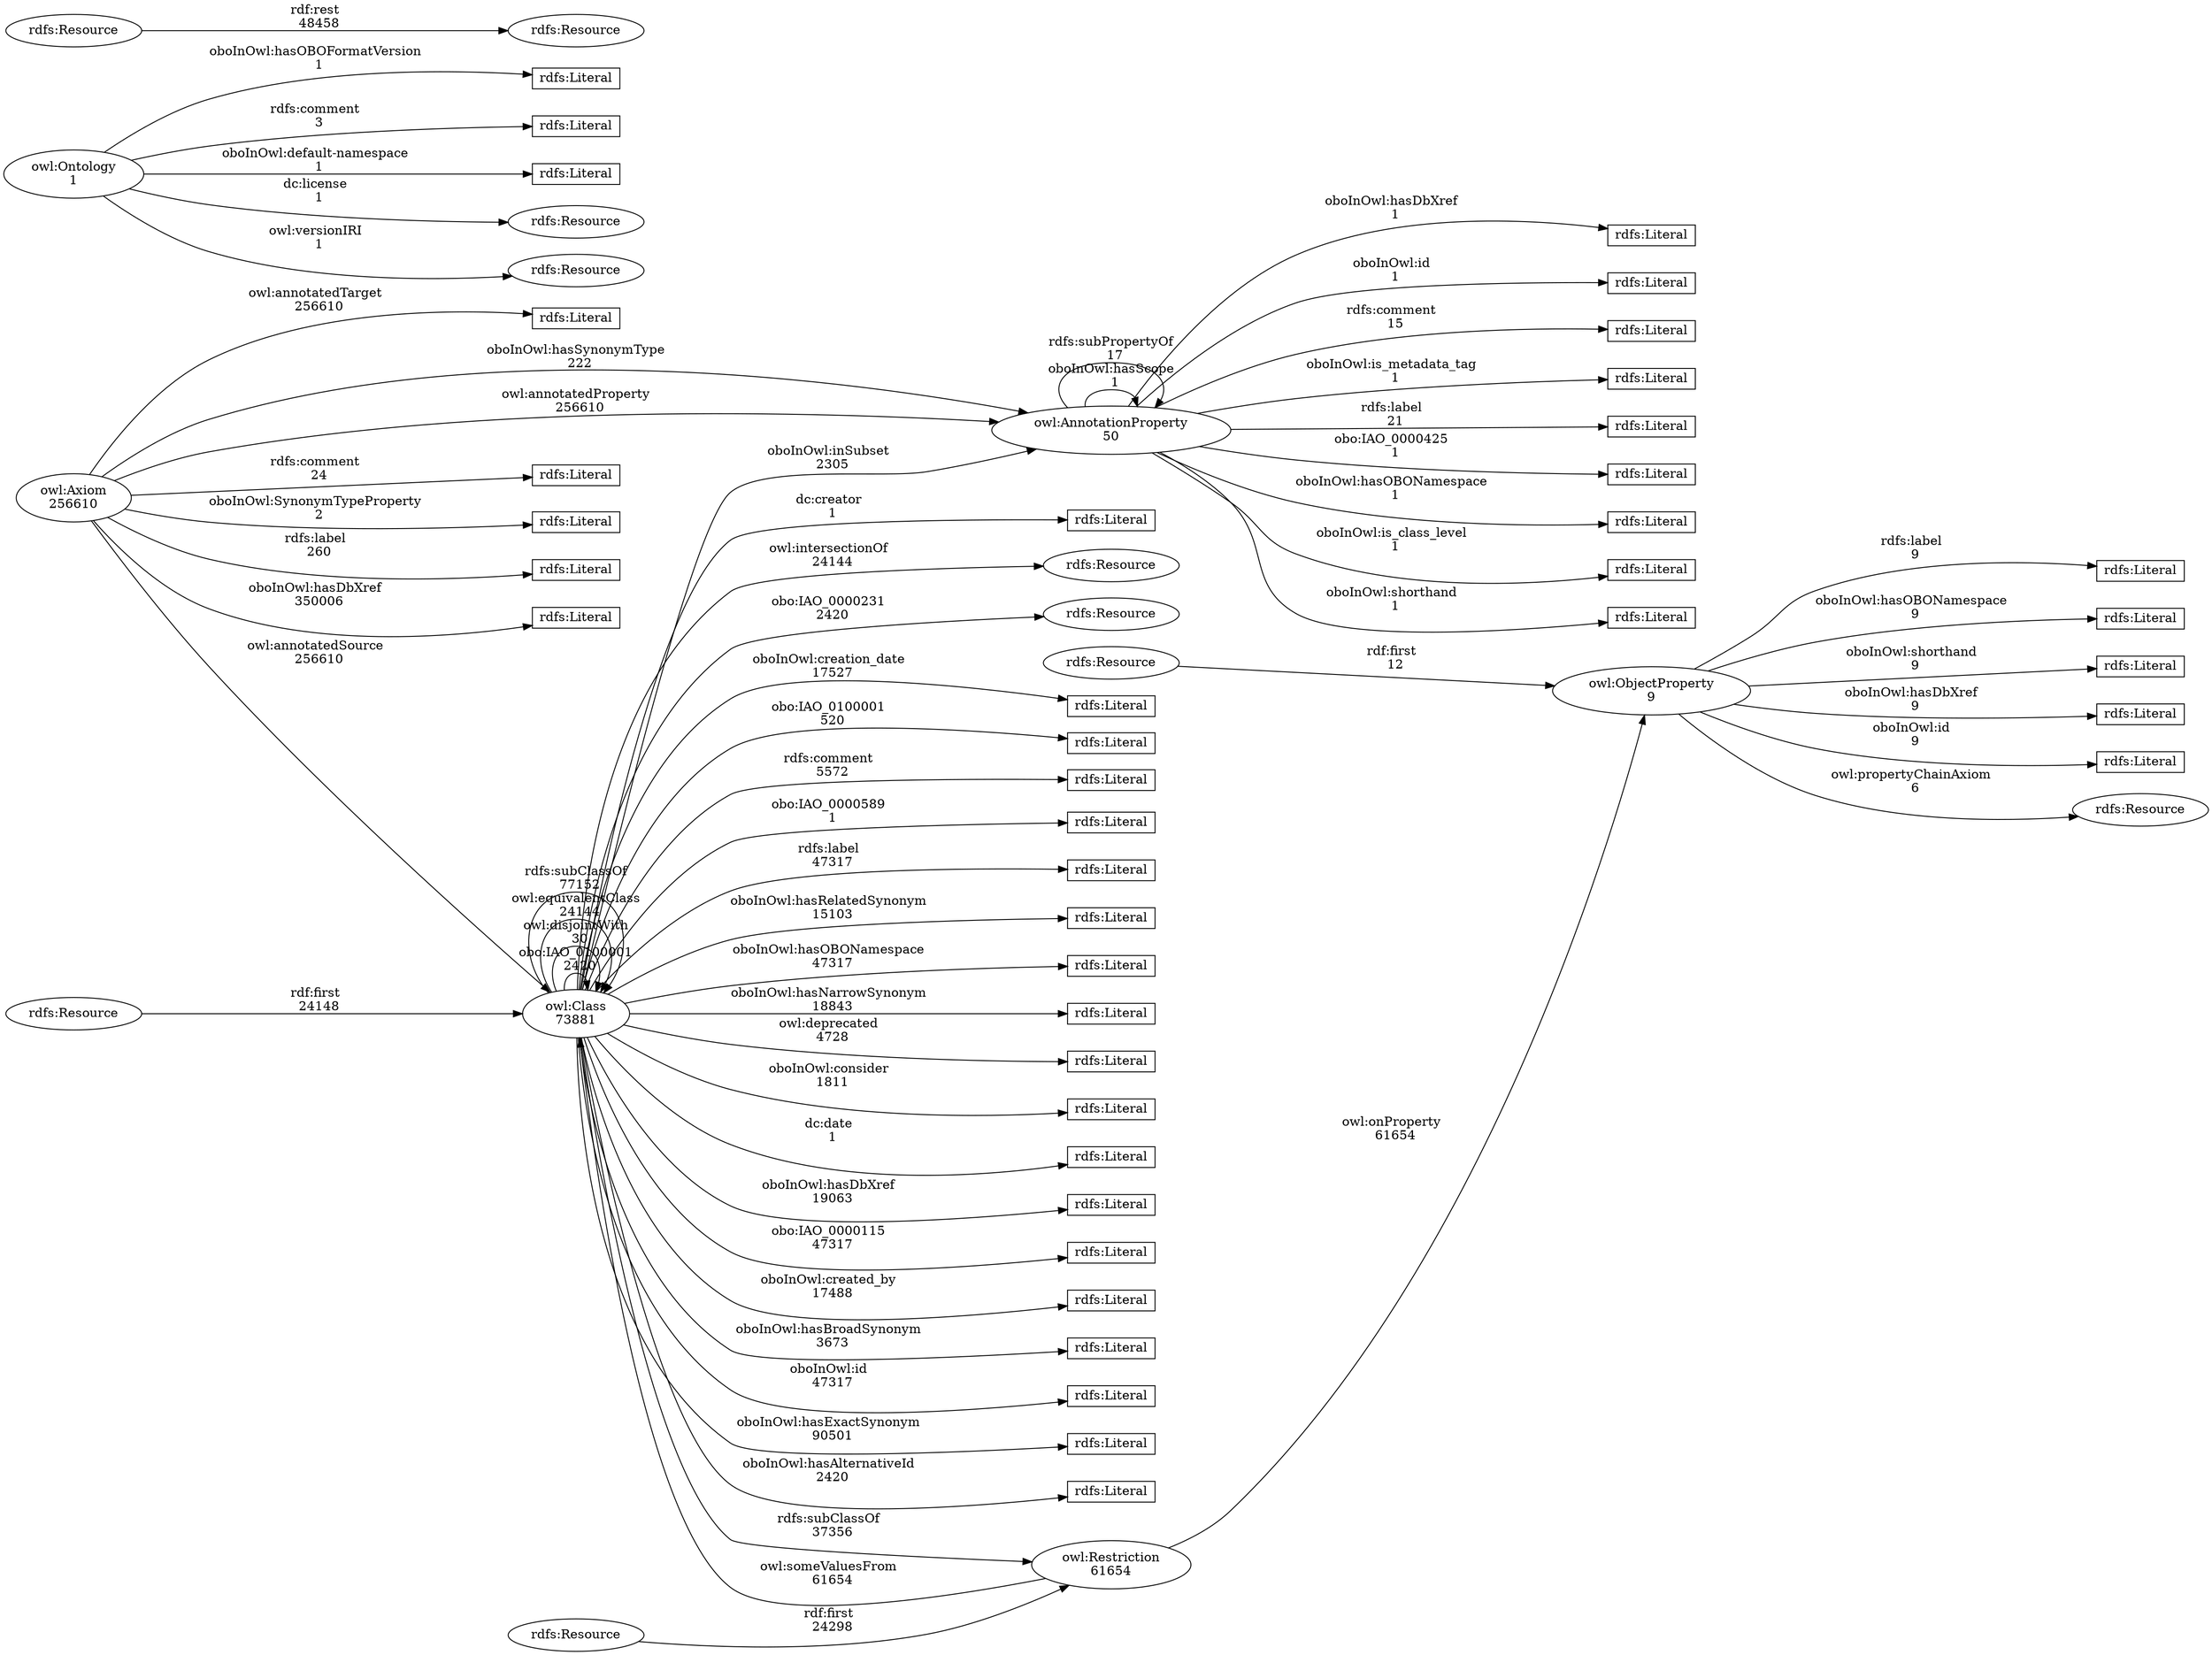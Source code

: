 digraph {
    ranksep=2;
    rankdir="LR";
    charset="utf-8";

    // Class relations with the numbers of edges
    "owl:AnnotationProperty" -> "owl:AnnotationProperty" [ label="oboInOwl:hasScope\n  1"];
    "owl:AnnotationProperty" -> "owl:AnnotationProperty" [ label="rdfs:subPropertyOf\n  17"];
    "owl:AnnotationProperty" -> "rdfs:Literal15" [ label="rdfs:comment\n  15"];
    "owl:AnnotationProperty" -> "rdfs:Literal16" [ label="oboInOwl:is_metadata_tag\n  1"];
    "owl:AnnotationProperty" -> "rdfs:Literal21" [ label="rdfs:label\n  21"];
    "owl:AnnotationProperty" -> "rdfs:Literal22" [ label="obo:IAO_0000425\n  1"];
    "owl:AnnotationProperty" -> "rdfs:Literal27" [ label="oboInOwl:hasOBONamespace\n  1"];
    "owl:AnnotationProperty" -> "rdfs:Literal31" [ label="oboInOwl:is_class_level\n  1"];
    "owl:AnnotationProperty" -> "rdfs:Literal39" [ label="oboInOwl:shorthand\n  1"];
    "owl:AnnotationProperty" -> "rdfs:Literal43" [ label="oboInOwl:hasDbXref\n  1"];
    "owl:AnnotationProperty" -> "rdfs:Literal51" [ label="oboInOwl:id\n  1"];
    "owl:Axiom" -> "owl:AnnotationProperty" [ label="oboInOwl:hasSynonymType\n  222"];
    "owl:Axiom" -> "owl:AnnotationProperty" [ label="owl:annotatedProperty\n  256610"];
    "owl:Axiom" -> "owl:Class" [ label="owl:annotatedSource\n  256610"];
    "owl:Axiom" -> "rdfs:Literal12" [ label="rdfs:comment\n  24"];
    "owl:Axiom" -> "rdfs:Literal17" [ label="oboInOwl:SynonymTypeProperty\n  2"];
    "owl:Axiom" -> "rdfs:Literal19" [ label="rdfs:label\n  260"];
    "owl:Axiom" -> "rdfs:Literal41" [ label="oboInOwl:hasDbXref\n  350006"];
    "owl:Axiom" -> "rdfs:Literal7" [ label="owl:annotatedTarget\n  256610"];
    "owl:Class" -> "owl:AnnotationProperty" [ label="oboInOwl:inSubset\n  2305"];
    "owl:Class" -> "owl:Class" [ label="obo:IAO_0100001\n  2420"];
    "owl:Class" -> "owl:Class" [ label="owl:disjointWith\n  30"];
    "owl:Class" -> "owl:Class" [ label="owl:equivalentClass\n  24144"];
    "owl:Class" -> "owl:Class" [ label="rdfs:subClassOf\n  77152"];
    "owl:Class" -> "owl:Restriction" [ label="rdfs:subClassOf\n  37356"];
    "owl:Class" -> "rdfs:Literal1" [ label="oboInOwl:creation_date\n  17527"];
    "owl:Class" -> "rdfs:Literal11" [ label="obo:IAO_0100001\n  520"];
    "owl:Class" -> "rdfs:Literal13" [ label="rdfs:comment\n  5572"];
    "owl:Class" -> "rdfs:Literal2" [ label="obo:IAO_0000589\n  1"];
    "owl:Class" -> "rdfs:Literal20" [ label="rdfs:label\n  47317"];
    "owl:Class" -> "rdfs:Literal23" [ label="oboInOwl:hasRelatedSynonym\n  15103"];
    "owl:Class" -> "rdfs:Literal26" [ label="oboInOwl:hasOBONamespace\n  47317"];
    "owl:Class" -> "rdfs:Literal3" [ label="oboInOwl:hasNarrowSynonym\n  18843"];
    "owl:Class" -> "rdfs:Literal30" [ label="owl:deprecated\n  4728"];
    "owl:Class" -> "rdfs:Literal36" [ label="oboInOwl:consider\n  1811"];
    "owl:Class" -> "rdfs:Literal4" [ label="dc:date\n  1"];
    "owl:Class" -> "rdfs:Literal42" [ label="oboInOwl:hasDbXref\n  19063"];
    "owl:Class" -> "rdfs:Literal47" [ label="obo:IAO_0000115\n  47317"];
    "owl:Class" -> "rdfs:Literal48" [ label="oboInOwl:created_by\n  17488"];
    "owl:Class" -> "rdfs:Literal5" [ label="oboInOwl:hasBroadSynonym\n  3673"];
    "owl:Class" -> "rdfs:Literal50" [ label="oboInOwl:id\n  47317"];
    "owl:Class" -> "rdfs:Literal6" [ label="oboInOwl:hasExactSynonym\n  90501"];
    "owl:Class" -> "rdfs:Literal8" [ label="oboInOwl:hasAlternativeId\n  2420"];
    "owl:Class" -> "rdfs:Literal9" [ label="dc:creator\n  1"];
    "owl:Class" -> "rdfs:Resource35" [ label="owl:intersectionOf\n  24144"];
    "owl:Class" -> "rdfs:Resource44" [ label="obo:IAO_0000231\n  2420"];
    "owl:ObjectProperty" -> "rdfs:Literal18" [ label="rdfs:label\n  9"];
    "owl:ObjectProperty" -> "rdfs:Literal25" [ label="oboInOwl:hasOBONamespace\n  9"];
    "owl:ObjectProperty" -> "rdfs:Literal38" [ label="oboInOwl:shorthand\n  9"];
    "owl:ObjectProperty" -> "rdfs:Literal40" [ label="oboInOwl:hasDbXref\n  9"];
    "owl:ObjectProperty" -> "rdfs:Literal49" [ label="oboInOwl:id\n  9"];
    "owl:ObjectProperty" -> "rdfs:Resource37" [ label="owl:propertyChainAxiom\n  6"];
    "owl:Ontology" -> "rdfs:Literal10" [ label="oboInOwl:hasOBOFormatVersion\n  1"];
    "owl:Ontology" -> "rdfs:Literal14" [ label="rdfs:comment\n  3"];
    "owl:Ontology" -> "rdfs:Literal46" [ label="oboInOwl:default-namespace\n  1"];
    "owl:Ontology" -> "rdfs:Resource24" [ label="dc:license\n  1"];
    "owl:Ontology" -> "rdfs:Resource45" [ label="owl:versionIRI\n  1"];
    "owl:Restriction" -> "owl:Class" [ label="owl:someValuesFrom\n  61654"];
    "owl:Restriction" -> "owl:ObjectProperty" [ label="owl:onProperty\n  61654"];
    "rdfs:Resource28" -> "rdfs:Resource29" [ label="rdf:rest\n  48458"];
    "rdfs:Resource32" -> "owl:ObjectProperty" [ label="rdf:first\n  12"];
    "rdfs:Resource33" -> "owl:Restriction" [ label="rdf:first\n  24298"];
    "rdfs:Resource34" -> "owl:Class" [ label="rdf:first\n  24148"];

    // The number of entities
    "owl:AnnotationProperty" [ label="owl:AnnotationProperty\n50" ] ;
    "owl:Axiom" [ label="owl:Axiom\n256610" ] ;
    "owl:Class" [ label="owl:Class\n73881" ] ;
    "owl:ObjectProperty" [ label="owl:ObjectProperty\n9" ] ;
    "owl:Ontology" [ label="owl:Ontology\n1" ] ;
    "owl:Restriction" [ label="owl:Restriction\n61654" ] ;
    "rdfs:Literal1" [ label="rdfs:Literal", shape=box, height=0.3 ] ;
    "rdfs:Literal10" [ label="rdfs:Literal", shape=box, height=0.3 ] ;
    "rdfs:Literal11" [ label="rdfs:Literal", shape=box, height=0.3 ] ;
    "rdfs:Literal12" [ label="rdfs:Literal", shape=box, height=0.3 ] ;
    "rdfs:Literal13" [ label="rdfs:Literal", shape=box, height=0.3 ] ;
    "rdfs:Literal14" [ label="rdfs:Literal", shape=box, height=0.3 ] ;
    "rdfs:Literal15" [ label="rdfs:Literal", shape=box, height=0.3 ] ;
    "rdfs:Literal16" [ label="rdfs:Literal", shape=box, height=0.3 ] ;
    "rdfs:Literal17" [ label="rdfs:Literal", shape=box, height=0.3 ] ;
    "rdfs:Literal18" [ label="rdfs:Literal", shape=box, height=0.3 ] ;
    "rdfs:Literal19" [ label="rdfs:Literal", shape=box, height=0.3 ] ;
    "rdfs:Literal2" [ label="rdfs:Literal", shape=box, height=0.3 ] ;
    "rdfs:Literal20" [ label="rdfs:Literal", shape=box, height=0.3 ] ;
    "rdfs:Literal21" [ label="rdfs:Literal", shape=box, height=0.3 ] ;
    "rdfs:Literal22" [ label="rdfs:Literal", shape=box, height=0.3 ] ;
    "rdfs:Literal23" [ label="rdfs:Literal", shape=box, height=0.3 ] ;
    "rdfs:Literal25" [ label="rdfs:Literal", shape=box, height=0.3 ] ;
    "rdfs:Literal26" [ label="rdfs:Literal", shape=box, height=0.3 ] ;
    "rdfs:Literal27" [ label="rdfs:Literal", shape=box, height=0.3 ] ;
    "rdfs:Literal3" [ label="rdfs:Literal", shape=box, height=0.3 ] ;
    "rdfs:Literal30" [ label="rdfs:Literal", shape=box, height=0.3 ] ;
    "rdfs:Literal31" [ label="rdfs:Literal", shape=box, height=0.3 ] ;
    "rdfs:Literal36" [ label="rdfs:Literal", shape=box, height=0.3 ] ;
    "rdfs:Literal38" [ label="rdfs:Literal", shape=box, height=0.3 ] ;
    "rdfs:Literal39" [ label="rdfs:Literal", shape=box, height=0.3 ] ;
    "rdfs:Literal4" [ label="rdfs:Literal", shape=box, height=0.3 ] ;
    "rdfs:Literal40" [ label="rdfs:Literal", shape=box, height=0.3 ] ;
    "rdfs:Literal41" [ label="rdfs:Literal", shape=box, height=0.3 ] ;
    "rdfs:Literal42" [ label="rdfs:Literal", shape=box, height=0.3 ] ;
    "rdfs:Literal43" [ label="rdfs:Literal", shape=box, height=0.3 ] ;
    "rdfs:Literal46" [ label="rdfs:Literal", shape=box, height=0.3 ] ;
    "rdfs:Literal47" [ label="rdfs:Literal", shape=box, height=0.3 ] ;
    "rdfs:Literal48" [ label="rdfs:Literal", shape=box, height=0.3 ] ;
    "rdfs:Literal49" [ label="rdfs:Literal", shape=box, height=0.3 ] ;
    "rdfs:Literal5" [ label="rdfs:Literal", shape=box, height=0.3 ] ;
    "rdfs:Literal50" [ label="rdfs:Literal", shape=box, height=0.3 ] ;
    "rdfs:Literal51" [ label="rdfs:Literal", shape=box, height=0.3 ] ;
    "rdfs:Literal6" [ label="rdfs:Literal", shape=box, height=0.3 ] ;
    "rdfs:Literal7" [ label="rdfs:Literal", shape=box, height=0.3 ] ;
    "rdfs:Literal8" [ label="rdfs:Literal", shape=box, height=0.3 ] ;
    "rdfs:Literal9" [ label="rdfs:Literal", shape=box, height=0.3 ] ;
    "rdfs:Resource24" [ label="rdfs:Resource" ] ;
    "rdfs:Resource28" [ label="rdfs:Resource" ] ;
    "rdfs:Resource29" [ label="rdfs:Resource" ] ;
    "rdfs:Resource32" [ label="rdfs:Resource" ] ;
    "rdfs:Resource33" [ label="rdfs:Resource" ] ;
    "rdfs:Resource34" [ label="rdfs:Resource" ] ;
    "rdfs:Resource35" [ label="rdfs:Resource" ] ;
    "rdfs:Resource37" [ label="rdfs:Resource" ] ;
    "rdfs:Resource44" [ label="rdfs:Resource" ] ;
    "rdfs:Resource45" [ label="rdfs:Resource" ] ;

}
